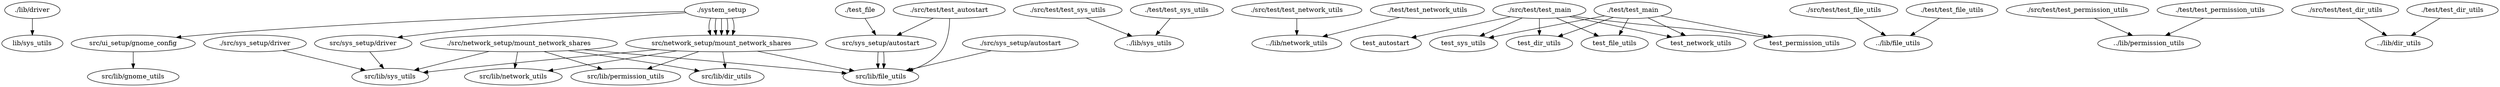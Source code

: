 digraph Dependencies {
"./lib/driver" -> "lib/sys_utils";
"./src/sys_setup/driver" -> "src/lib/sys_utils";
"./src/sys_setup/autostart" -> "src/lib/file_utils";
"./src/network_setup/mount_network_shares" -> "src/lib/dir_utils";
"./src/network_setup/mount_network_shares" -> "src/lib/file_utils";
"./src/network_setup/mount_network_shares" -> "src/lib/network_utils";
"./src/network_setup/mount_network_shares" -> "src/lib/permission_utils";
"./src/network_setup/mount_network_shares" -> "src/lib/sys_utils";
"./src/test/test_sys_utils" -> "../lib/sys_utils";
"./src/test/test_autostart" -> "src/sys_setup/autostart";
"src/sys_setup/autostart" -> "src/lib/file_utils";
"./src/test/test_autostart" -> "src/lib/file_utils";
"./src/test/test_network_utils" -> "../lib/network_utils";
"./src/test/test_main" -> "test_autostart";
"./src/test/test_main" -> "test_dir_utils";
"./src/test/test_main" -> "test_file_utils";
"./src/test/test_main" -> "test_network_utils";
"./src/test/test_main" -> "test_permission_utils";
"./src/test/test_main" -> "test_sys_utils";
"./src/test/test_file_utils" -> "../lib/file_utils";
"./src/test/test_permission_utils" -> "../lib/permission_utils";
"./src/test/test_dir_utils" -> "../lib/dir_utils";
"./test_file" -> "src/sys_setup/autostart";
"src/sys_setup/autostart" -> "src/lib/file_utils";
"./test/test_sys_utils" -> "../lib/sys_utils";
"./test/test_network_utils" -> "../lib/network_utils";
"./test/test_main" -> "test_dir_utils";
"./test/test_main" -> "test_file_utils";
"./test/test_main" -> "test_network_utils";
"./test/test_main" -> "test_permission_utils";
"./test/test_main" -> "test_sys_utils";
"./test/test_file_utils" -> "../lib/file_utils";
"./test/test_permission_utils" -> "../lib/permission_utils";
"./test/test_dir_utils" -> "../lib/dir_utils";
"./system_setup" -> "src/network_setup/mount_network_shares" -> "src/lib/dir_utils";
"./system_setup" -> "src/network_setup/mount_network_shares" -> "src/lib/file_utils";
"./system_setup" -> "src/network_setup/mount_network_shares" -> "src/lib/network_utils";
"./system_setup" -> "src/network_setup/mount_network_shares" -> "src/lib/permission_utils";
"./system_setup" -> "src/network_setup/mount_network_shares" -> "src/lib/sys_utils";
"./system_setup" -> "src/sys_setup/driver" -> "src/lib/sys_utils";
"./system_setup" -> "src/ui_setup/gnome_config"->"src/lib/gnome_utils";
}

digraph G {
    splines="FALSE";

    /* Entities */
    shortName [label="shortName", shape="square"]
    
    /* Relationships */
    F1 -> shortName[label=".63"]

    /* Ranks */
    { rank=same; shortName; };
}